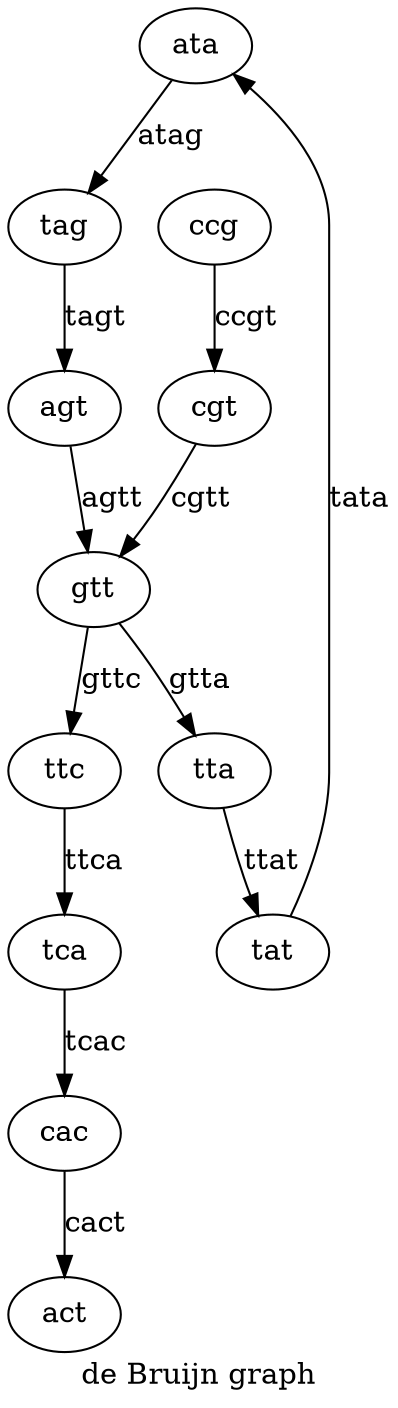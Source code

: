 digraph {
label="de Bruijn graph"
ata->tag[label=atag];
tag->agt[label=tagt];
tta->tat[label=ttat];
tat->ata[label=tata];
ttc->tca[label=ttca];
tca->cac[label=tcac];
ccg->cgt[label=ccgt];
cgt->gtt[label=cgtt];
gtt->ttc[label=gttc];
gtt->tta[label=gtta];
cac->act[label=cact];
agt->gtt[label=agtt];
}
